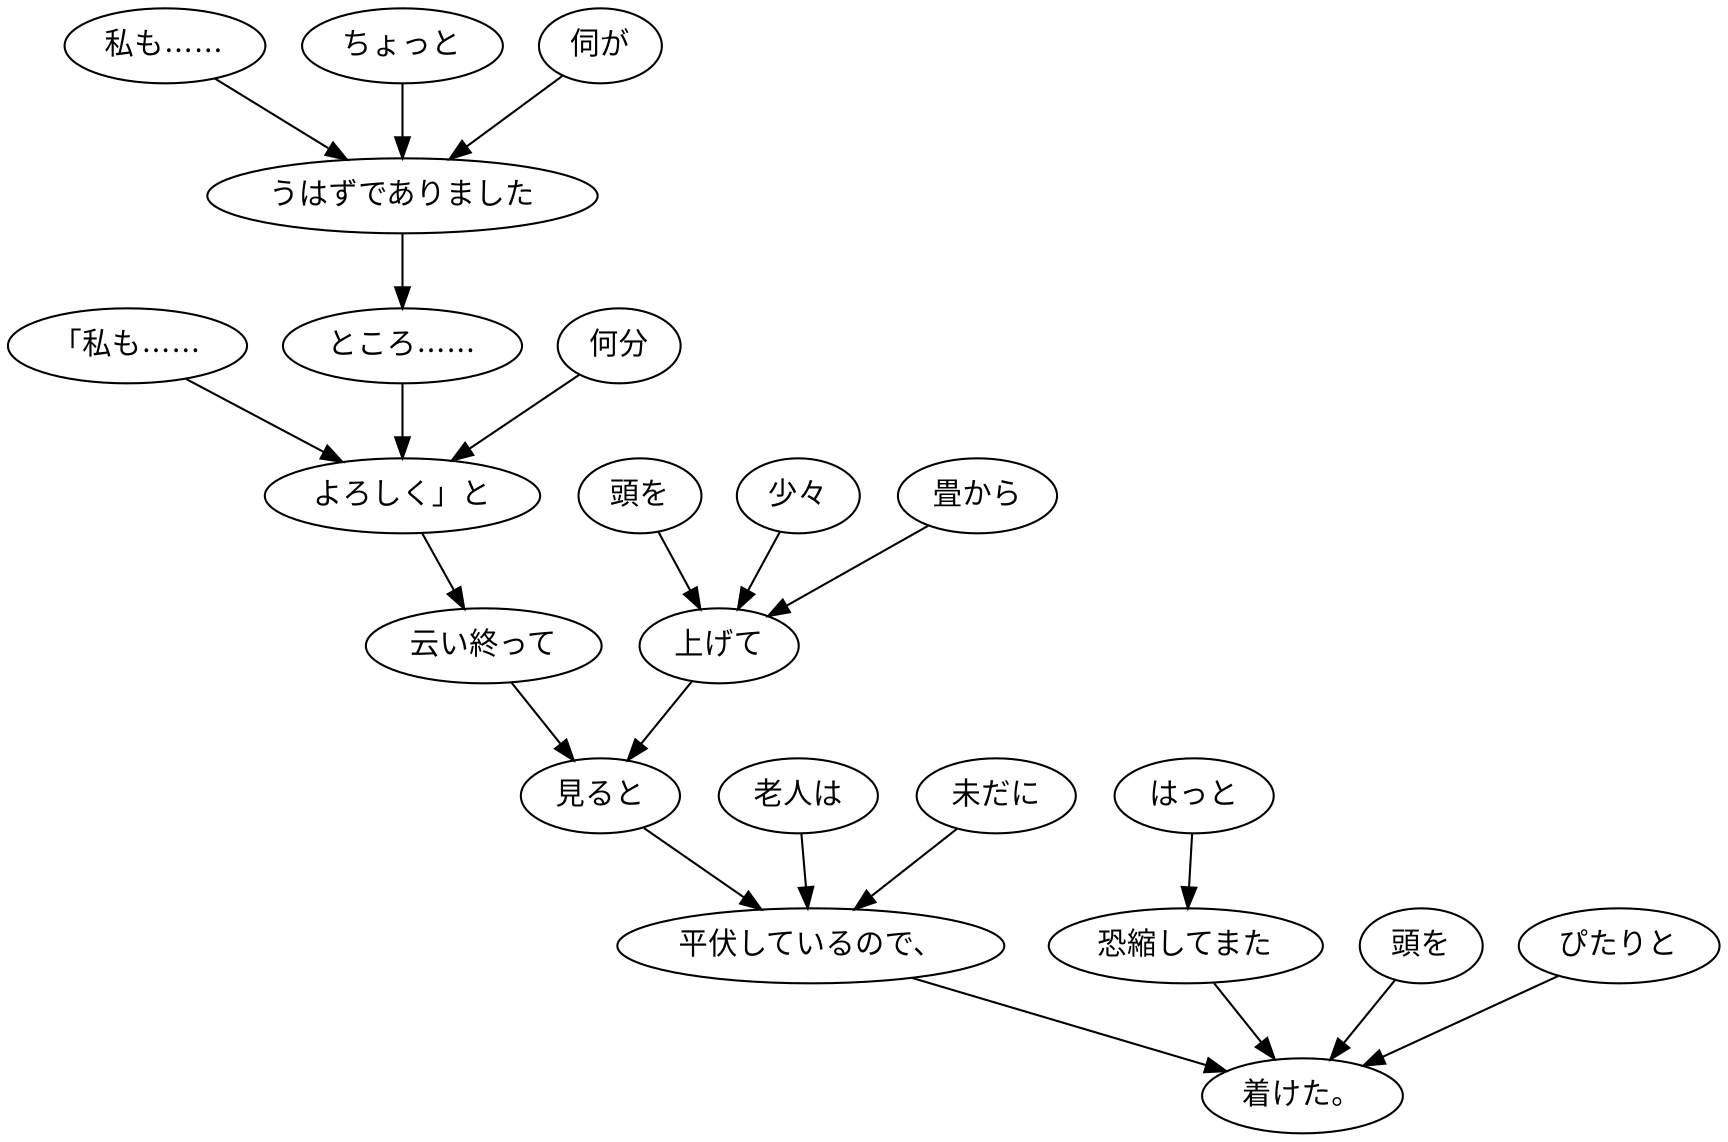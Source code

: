 digraph graph5907 {
	node0 [label="「私も……"];
	node1 [label="私も……"];
	node2 [label="ちょっと"];
	node3 [label="伺が"];
	node4 [label="うはずでありました"];
	node5 [label="ところ……"];
	node6 [label="何分"];
	node7 [label="よろしく」と"];
	node8 [label="云い終って"];
	node9 [label="頭を"];
	node10 [label="少々"];
	node11 [label="畳から"];
	node12 [label="上げて"];
	node13 [label="見ると"];
	node14 [label="老人は"];
	node15 [label="未だに"];
	node16 [label="平伏しているので、"];
	node17 [label="はっと"];
	node18 [label="恐縮してまた"];
	node19 [label="頭を"];
	node20 [label="ぴたりと"];
	node21 [label="着けた。"];
	node0 -> node7;
	node1 -> node4;
	node2 -> node4;
	node3 -> node4;
	node4 -> node5;
	node5 -> node7;
	node6 -> node7;
	node7 -> node8;
	node8 -> node13;
	node9 -> node12;
	node10 -> node12;
	node11 -> node12;
	node12 -> node13;
	node13 -> node16;
	node14 -> node16;
	node15 -> node16;
	node16 -> node21;
	node17 -> node18;
	node18 -> node21;
	node19 -> node21;
	node20 -> node21;
}
